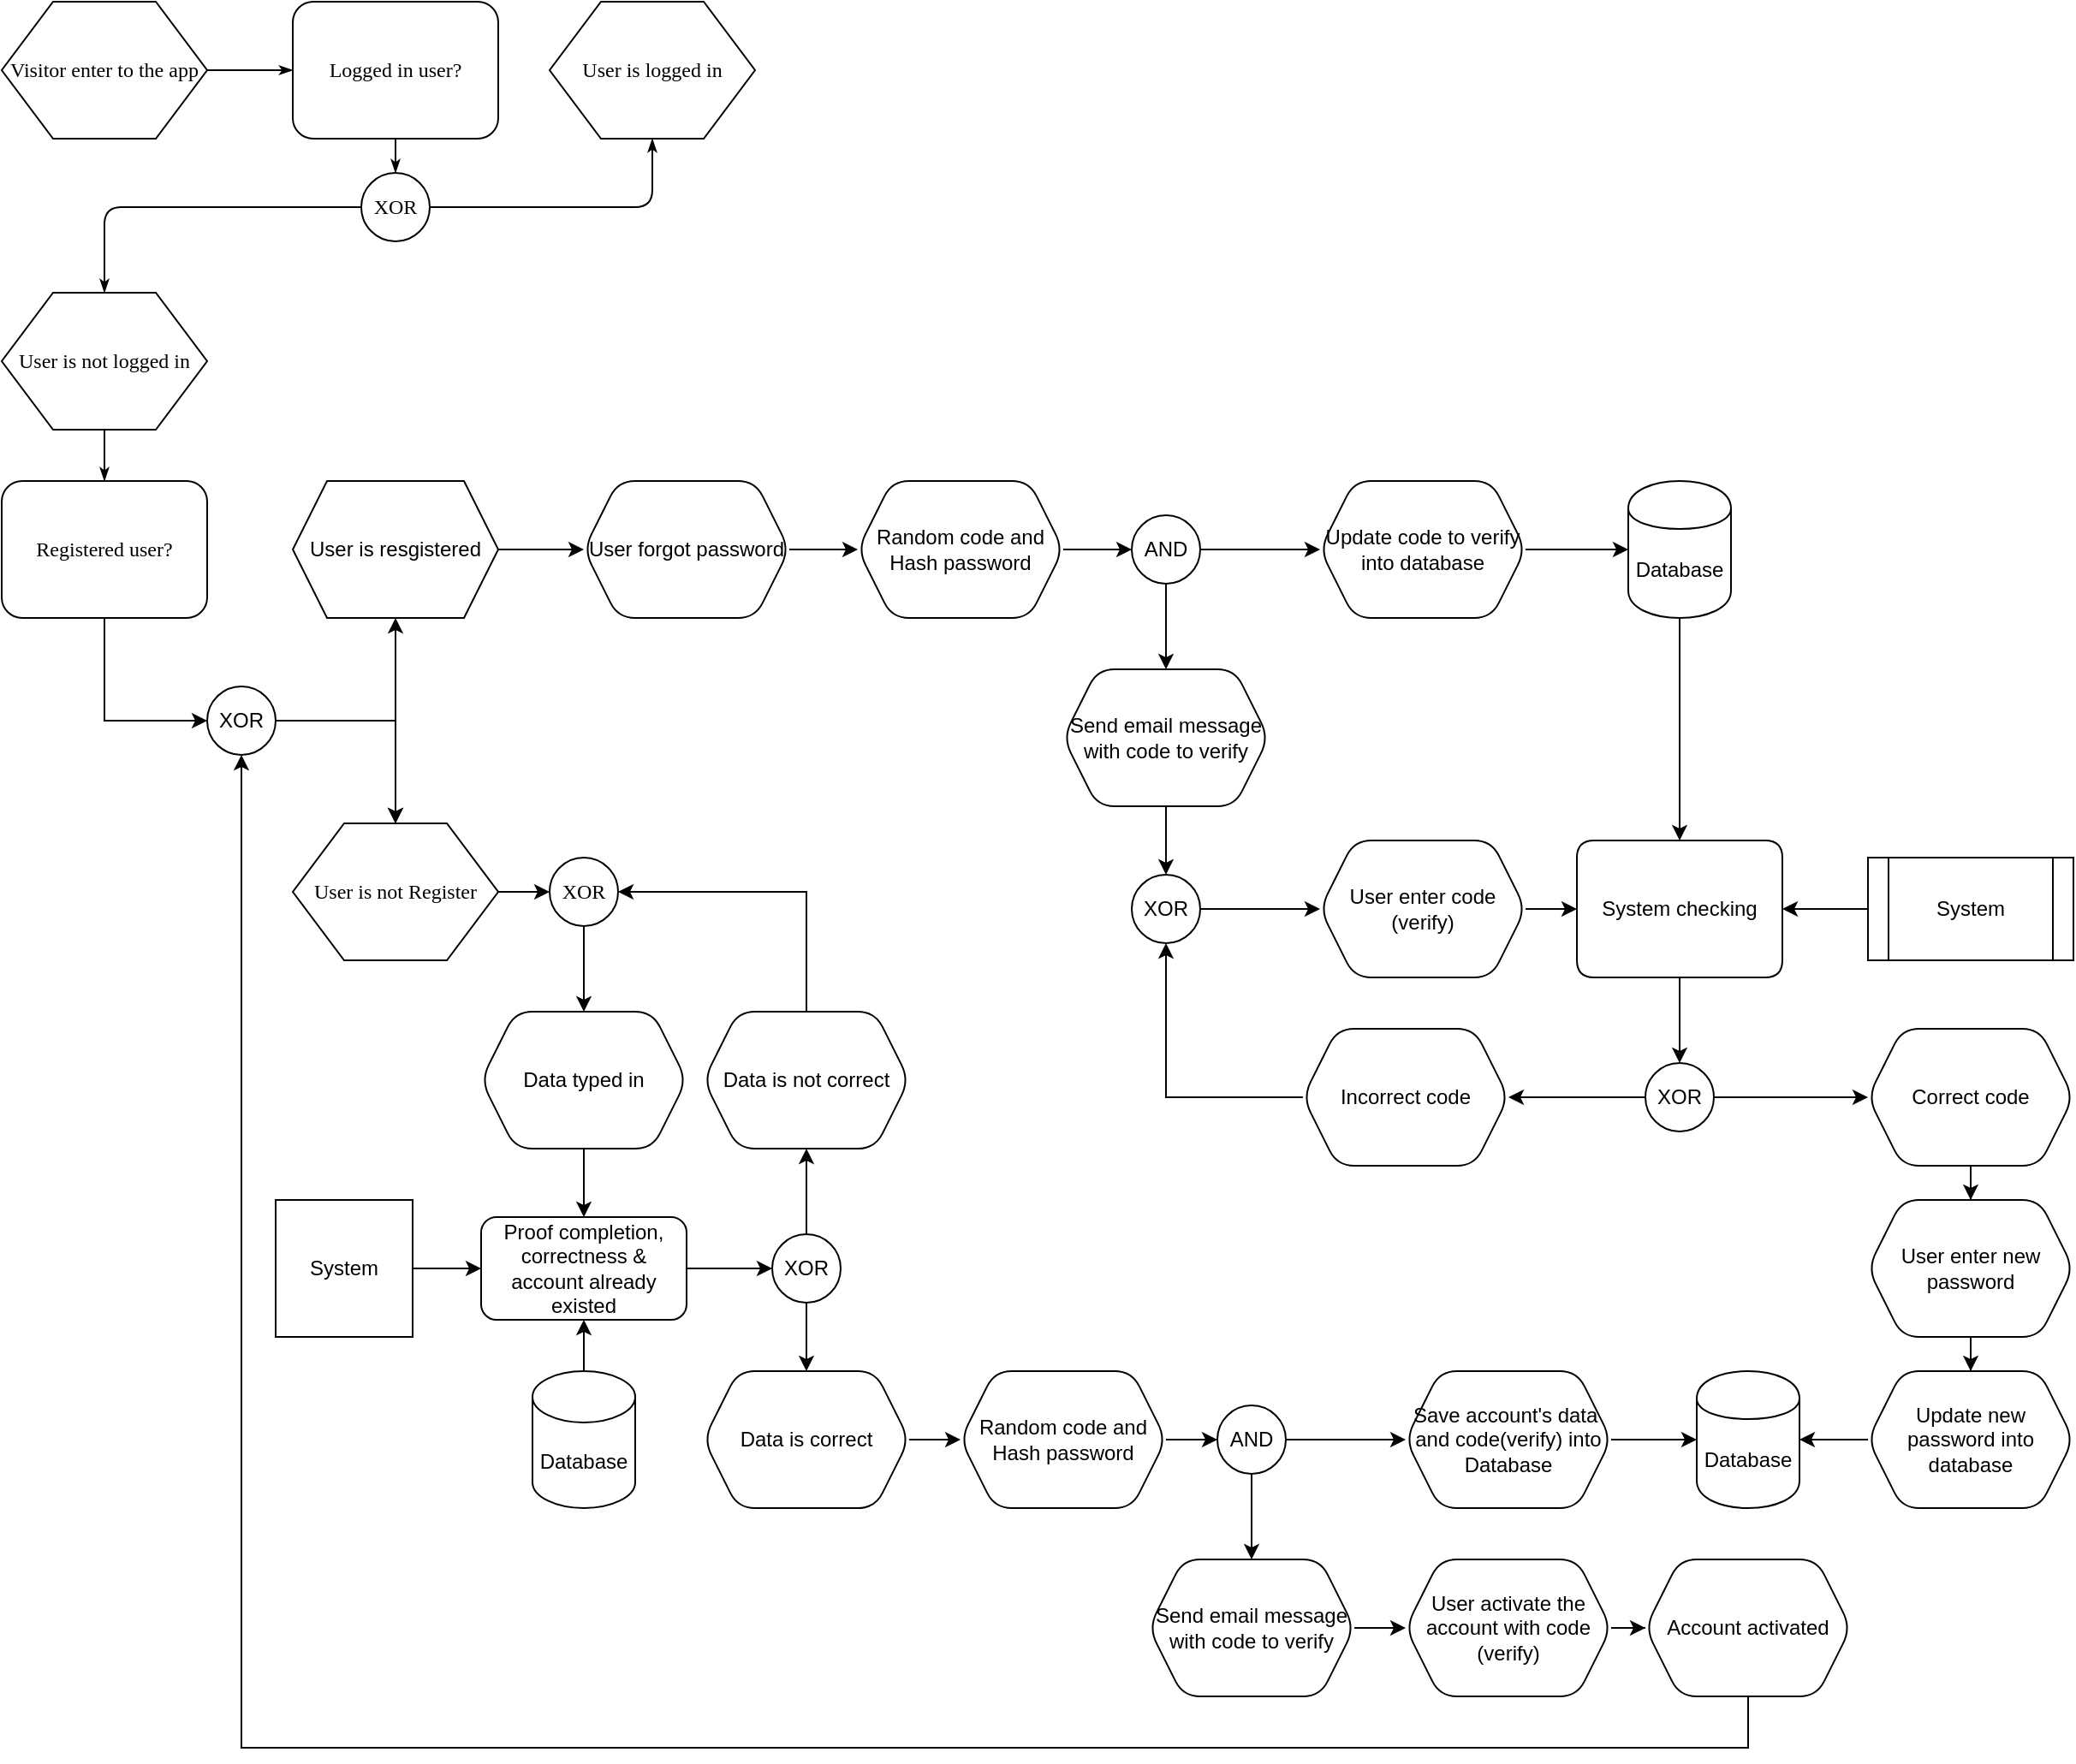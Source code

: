 <mxfile version="13.7.9" type="github">
  <diagram name="Page-1" id="8ce9d11a-91a2-4d17-14d8-a56ed91bf033">
    <mxGraphModel dx="993" dy="1036" grid="1" gridSize="10" guides="1" tooltips="1" connect="1" arrows="1" fold="1" page="1" pageScale="1" pageWidth="1100" pageHeight="850" background="#ffffff" math="0" shadow="0">
      <root>
        <mxCell id="0" />
        <mxCell id="1" parent="0" />
        <mxCell id="17ea667e15c223fc-28" style="edgeStyle=orthogonalEdgeStyle;rounded=1;html=1;labelBackgroundColor=none;startArrow=none;startFill=0;startSize=5;endArrow=classicThin;endFill=1;endSize=5;jettySize=auto;orthogonalLoop=1;strokeWidth=1;fontFamily=Verdana;fontSize=8" parent="1" source="17ea667e15c223fc-1" target="17ea667e15c223fc-2" edge="1">
          <mxGeometry relative="1" as="geometry" />
        </mxCell>
        <mxCell id="17ea667e15c223fc-1" value="Visitor enter to the app" style="shape=hexagon;perimeter=hexagonPerimeter;whiteSpace=wrap;html=1;rounded=0;shadow=0;labelBackgroundColor=none;strokeWidth=1;fontFamily=Verdana;fontSize=12;align=center;" parent="1" vertex="1">
          <mxGeometry x="10" y="60" width="120" height="80" as="geometry" />
        </mxCell>
        <mxCell id="17ea667e15c223fc-29" style="edgeStyle=orthogonalEdgeStyle;rounded=1;html=1;labelBackgroundColor=none;startArrow=none;startFill=0;startSize=5;endArrow=classicThin;endFill=1;endSize=5;jettySize=auto;orthogonalLoop=1;strokeWidth=1;fontFamily=Verdana;fontSize=8" parent="1" source="17ea667e15c223fc-2" target="17ea667e15c223fc-3" edge="1">
          <mxGeometry relative="1" as="geometry" />
        </mxCell>
        <mxCell id="17ea667e15c223fc-2" value="Logged in user?" style="rounded=1;whiteSpace=wrap;html=1;shadow=0;labelBackgroundColor=none;strokeWidth=1;fontFamily=Verdana;fontSize=12;align=center;" parent="1" vertex="1">
          <mxGeometry x="180" y="60" width="120" height="80" as="geometry" />
        </mxCell>
        <mxCell id="17ea667e15c223fc-30" style="edgeStyle=orthogonalEdgeStyle;rounded=1;html=1;labelBackgroundColor=none;startArrow=none;startFill=0;startSize=5;endArrow=classicThin;endFill=1;endSize=5;jettySize=auto;orthogonalLoop=1;strokeWidth=1;fontFamily=Verdana;fontSize=8" parent="1" source="17ea667e15c223fc-3" target="17ea667e15c223fc-5" edge="1">
          <mxGeometry relative="1" as="geometry" />
        </mxCell>
        <mxCell id="17ea667e15c223fc-31" style="edgeStyle=orthogonalEdgeStyle;rounded=1;html=1;labelBackgroundColor=none;startArrow=none;startFill=0;startSize=5;endArrow=classicThin;endFill=1;endSize=5;jettySize=auto;orthogonalLoop=1;strokeWidth=1;fontFamily=Verdana;fontSize=8" parent="1" source="17ea667e15c223fc-3" target="17ea667e15c223fc-4" edge="1">
          <mxGeometry relative="1" as="geometry" />
        </mxCell>
        <mxCell id="17ea667e15c223fc-3" value="XOR" style="ellipse;whiteSpace=wrap;html=1;rounded=1;shadow=0;labelBackgroundColor=none;strokeWidth=1;fontFamily=Verdana;fontSize=12;align=center;" parent="1" vertex="1">
          <mxGeometry x="220" y="160" width="40" height="40" as="geometry" />
        </mxCell>
        <mxCell id="17ea667e15c223fc-39" style="edgeStyle=orthogonalEdgeStyle;rounded=1;html=1;labelBackgroundColor=none;startArrow=none;startFill=0;startSize=5;endArrow=classicThin;endFill=1;endSize=5;jettySize=auto;orthogonalLoop=1;strokeWidth=1;fontFamily=Verdana;fontSize=8" parent="1" source="17ea667e15c223fc-4" target="17ea667e15c223fc-7" edge="1">
          <mxGeometry relative="1" as="geometry" />
        </mxCell>
        <mxCell id="17ea667e15c223fc-4" value="User is not logged in" style="shape=hexagon;perimeter=hexagonPerimeter;whiteSpace=wrap;html=1;rounded=0;shadow=0;labelBackgroundColor=none;strokeWidth=1;fontFamily=Verdana;fontSize=12;align=center;" parent="1" vertex="1">
          <mxGeometry x="10" y="230" width="120" height="80" as="geometry" />
        </mxCell>
        <mxCell id="17ea667e15c223fc-5" value="User is logged in" style="shape=hexagon;perimeter=hexagonPerimeter;whiteSpace=wrap;html=1;rounded=0;shadow=0;labelBackgroundColor=none;strokeWidth=1;fontFamily=Verdana;fontSize=12;align=center;" parent="1" vertex="1">
          <mxGeometry x="330" y="60" width="120" height="80" as="geometry" />
        </mxCell>
        <mxCell id="700U0XtGlQfou1sjLYNv-8" value="" style="edgeStyle=orthogonalEdgeStyle;rounded=0;orthogonalLoop=1;jettySize=auto;html=1;" edge="1" parent="1" source="17ea667e15c223fc-7" target="700U0XtGlQfou1sjLYNv-2">
          <mxGeometry relative="1" as="geometry">
            <Array as="points">
              <mxPoint x="70" y="480" />
            </Array>
          </mxGeometry>
        </mxCell>
        <mxCell id="17ea667e15c223fc-7" value="Registered user?" style="rounded=1;whiteSpace=wrap;html=1;shadow=0;labelBackgroundColor=none;strokeWidth=1;fontFamily=Verdana;fontSize=12;align=center;" parent="1" vertex="1">
          <mxGeometry x="10" y="340" width="120" height="80" as="geometry" />
        </mxCell>
        <mxCell id="700U0XtGlQfou1sjLYNv-15" value="" style="edgeStyle=orthogonalEdgeStyle;rounded=0;orthogonalLoop=1;jettySize=auto;html=1;" edge="1" parent="1" source="17ea667e15c223fc-11" target="700U0XtGlQfou1sjLYNv-14">
          <mxGeometry relative="1" as="geometry" />
        </mxCell>
        <mxCell id="17ea667e15c223fc-11" value="User is not Register" style="shape=hexagon;perimeter=hexagonPerimeter;whiteSpace=wrap;html=1;rounded=0;shadow=0;labelBackgroundColor=none;strokeWidth=1;fontFamily=Verdana;fontSize=12;align=center;" parent="1" vertex="1">
          <mxGeometry x="180" y="540" width="120" height="80" as="geometry" />
        </mxCell>
        <mxCell id="700U0XtGlQfou1sjLYNv-5" value="" style="edgeStyle=orthogonalEdgeStyle;rounded=0;orthogonalLoop=1;jettySize=auto;html=1;" edge="1" parent="1" source="700U0XtGlQfou1sjLYNv-2" target="17ea667e15c223fc-11">
          <mxGeometry relative="1" as="geometry" />
        </mxCell>
        <mxCell id="700U0XtGlQfou1sjLYNv-12" value="" style="edgeStyle=orthogonalEdgeStyle;rounded=0;orthogonalLoop=1;jettySize=auto;html=1;" edge="1" parent="1" source="700U0XtGlQfou1sjLYNv-2" target="700U0XtGlQfou1sjLYNv-11">
          <mxGeometry relative="1" as="geometry" />
        </mxCell>
        <mxCell id="700U0XtGlQfou1sjLYNv-13" value="" style="edgeStyle=orthogonalEdgeStyle;rounded=0;orthogonalLoop=1;jettySize=auto;html=1;" edge="1" parent="1" source="700U0XtGlQfou1sjLYNv-2" target="17ea667e15c223fc-11">
          <mxGeometry relative="1" as="geometry" />
        </mxCell>
        <mxCell id="700U0XtGlQfou1sjLYNv-2" value="XOR" style="ellipse;whiteSpace=wrap;html=1;" vertex="1" parent="1">
          <mxGeometry x="130" y="460" width="40" height="40" as="geometry" />
        </mxCell>
        <mxCell id="700U0XtGlQfou1sjLYNv-72" value="" style="edgeStyle=orthogonalEdgeStyle;rounded=0;orthogonalLoop=1;jettySize=auto;html=1;" edge="1" parent="1" source="700U0XtGlQfou1sjLYNv-11" target="700U0XtGlQfou1sjLYNv-71">
          <mxGeometry relative="1" as="geometry" />
        </mxCell>
        <mxCell id="700U0XtGlQfou1sjLYNv-11" value="User is resgistered" style="shape=hexagon;perimeter=hexagonPerimeter2;whiteSpace=wrap;html=1;fixedSize=1;" vertex="1" parent="1">
          <mxGeometry x="180" y="340" width="120" height="80" as="geometry" />
        </mxCell>
        <mxCell id="700U0XtGlQfou1sjLYNv-50" value="" style="edgeStyle=orthogonalEdgeStyle;rounded=0;orthogonalLoop=1;jettySize=auto;html=1;" edge="1" parent="1" source="700U0XtGlQfou1sjLYNv-14" target="700U0XtGlQfou1sjLYNv-26">
          <mxGeometry relative="1" as="geometry" />
        </mxCell>
        <mxCell id="700U0XtGlQfou1sjLYNv-14" value="XOR" style="ellipse;whiteSpace=wrap;html=1;rounded=0;shadow=0;fontFamily=Verdana;strokeWidth=1;" vertex="1" parent="1">
          <mxGeometry x="330" y="560" width="40" height="40" as="geometry" />
        </mxCell>
        <mxCell id="700U0XtGlQfou1sjLYNv-29" value="" style="edgeStyle=orthogonalEdgeStyle;rounded=0;orthogonalLoop=1;jettySize=auto;html=1;" edge="1" parent="1" source="700U0XtGlQfou1sjLYNv-26" target="700U0XtGlQfou1sjLYNv-28">
          <mxGeometry relative="1" as="geometry" />
        </mxCell>
        <mxCell id="700U0XtGlQfou1sjLYNv-26" value="Data typed in" style="shape=hexagon;perimeter=hexagonPerimeter2;whiteSpace=wrap;html=1;fixedSize=1;rounded=1;" vertex="1" parent="1">
          <mxGeometry x="290" y="650" width="120" height="80" as="geometry" />
        </mxCell>
        <mxCell id="700U0XtGlQfou1sjLYNv-33" value="" style="edgeStyle=orthogonalEdgeStyle;rounded=0;orthogonalLoop=1;jettySize=auto;html=1;" edge="1" parent="1" source="700U0XtGlQfou1sjLYNv-28" target="700U0XtGlQfou1sjLYNv-32">
          <mxGeometry relative="1" as="geometry" />
        </mxCell>
        <mxCell id="700U0XtGlQfou1sjLYNv-28" value="Proof completion, correctness &amp;amp; account already existed" style="whiteSpace=wrap;html=1;rounded=1;" vertex="1" parent="1">
          <mxGeometry x="290" y="770" width="120" height="60" as="geometry" />
        </mxCell>
        <mxCell id="700U0XtGlQfou1sjLYNv-31" value="" style="edgeStyle=orthogonalEdgeStyle;rounded=0;orthogonalLoop=1;jettySize=auto;html=1;" edge="1" parent="1" source="700U0XtGlQfou1sjLYNv-30" target="700U0XtGlQfou1sjLYNv-28">
          <mxGeometry relative="1" as="geometry" />
        </mxCell>
        <mxCell id="700U0XtGlQfou1sjLYNv-30" value="System" style="whiteSpace=wrap;html=1;aspect=fixed;" vertex="1" parent="1">
          <mxGeometry x="170" y="760" width="80" height="80" as="geometry" />
        </mxCell>
        <mxCell id="700U0XtGlQfou1sjLYNv-35" value="" style="edgeStyle=orthogonalEdgeStyle;rounded=0;orthogonalLoop=1;jettySize=auto;html=1;" edge="1" parent="1" source="700U0XtGlQfou1sjLYNv-32" target="700U0XtGlQfou1sjLYNv-34">
          <mxGeometry relative="1" as="geometry" />
        </mxCell>
        <mxCell id="700U0XtGlQfou1sjLYNv-37" value="" style="edgeStyle=orthogonalEdgeStyle;rounded=0;orthogonalLoop=1;jettySize=auto;html=1;" edge="1" parent="1" source="700U0XtGlQfou1sjLYNv-32" target="700U0XtGlQfou1sjLYNv-36">
          <mxGeometry relative="1" as="geometry" />
        </mxCell>
        <mxCell id="700U0XtGlQfou1sjLYNv-32" value="XOR" style="ellipse;whiteSpace=wrap;html=1;rounded=1;" vertex="1" parent="1">
          <mxGeometry x="460" y="780" width="40" height="40" as="geometry" />
        </mxCell>
        <mxCell id="700U0XtGlQfou1sjLYNv-38" value="" style="edgeStyle=orthogonalEdgeStyle;rounded=0;orthogonalLoop=1;jettySize=auto;html=1;entryX=1;entryY=0.5;entryDx=0;entryDy=0;" edge="1" parent="1" source="700U0XtGlQfou1sjLYNv-34" target="700U0XtGlQfou1sjLYNv-14">
          <mxGeometry relative="1" as="geometry">
            <mxPoint x="480" y="670" as="targetPoint" />
            <Array as="points">
              <mxPoint x="480" y="580" />
            </Array>
          </mxGeometry>
        </mxCell>
        <mxCell id="700U0XtGlQfou1sjLYNv-34" value="Data is not correct" style="shape=hexagon;perimeter=hexagonPerimeter2;whiteSpace=wrap;html=1;fixedSize=1;rounded=1;" vertex="1" parent="1">
          <mxGeometry x="420" y="650" width="120" height="80" as="geometry" />
        </mxCell>
        <mxCell id="700U0XtGlQfou1sjLYNv-53" value="" style="edgeStyle=orthogonalEdgeStyle;rounded=0;orthogonalLoop=1;jettySize=auto;html=1;" edge="1" parent="1" source="700U0XtGlQfou1sjLYNv-36" target="700U0XtGlQfou1sjLYNv-52">
          <mxGeometry relative="1" as="geometry" />
        </mxCell>
        <mxCell id="700U0XtGlQfou1sjLYNv-36" value="Data is correct" style="shape=hexagon;perimeter=hexagonPerimeter2;whiteSpace=wrap;html=1;fixedSize=1;rounded=1;" vertex="1" parent="1">
          <mxGeometry x="420" y="860" width="120" height="80" as="geometry" />
        </mxCell>
        <mxCell id="700U0XtGlQfou1sjLYNv-56" value="" style="edgeStyle=orthogonalEdgeStyle;rounded=0;orthogonalLoop=1;jettySize=auto;html=1;" edge="1" parent="1" source="700U0XtGlQfou1sjLYNv-39" target="700U0XtGlQfou1sjLYNv-55">
          <mxGeometry relative="1" as="geometry" />
        </mxCell>
        <mxCell id="700U0XtGlQfou1sjLYNv-59" value="" style="edgeStyle=orthogonalEdgeStyle;rounded=0;orthogonalLoop=1;jettySize=auto;html=1;" edge="1" parent="1" source="700U0XtGlQfou1sjLYNv-39" target="700U0XtGlQfou1sjLYNv-58">
          <mxGeometry relative="1" as="geometry" />
        </mxCell>
        <mxCell id="700U0XtGlQfou1sjLYNv-39" value="AND" style="ellipse;whiteSpace=wrap;html=1;rounded=1;" vertex="1" parent="1">
          <mxGeometry x="720" y="880" width="40" height="40" as="geometry" />
        </mxCell>
        <mxCell id="700U0XtGlQfou1sjLYNv-43" value="Database" style="shape=cylinder;whiteSpace=wrap;html=1;boundedLbl=1;backgroundOutline=1;rounded=1;" vertex="1" parent="1">
          <mxGeometry x="1000" y="860" width="60" height="80" as="geometry" />
        </mxCell>
        <mxCell id="700U0XtGlQfou1sjLYNv-48" value="" style="edgeStyle=orthogonalEdgeStyle;rounded=0;orthogonalLoop=1;jettySize=auto;html=1;" edge="1" parent="1" source="700U0XtGlQfou1sjLYNv-47" target="700U0XtGlQfou1sjLYNv-28">
          <mxGeometry relative="1" as="geometry" />
        </mxCell>
        <mxCell id="700U0XtGlQfou1sjLYNv-47" value="Database" style="shape=cylinder3;whiteSpace=wrap;html=1;boundedLbl=1;backgroundOutline=1;size=15;" vertex="1" parent="1">
          <mxGeometry x="320" y="860" width="60" height="80" as="geometry" />
        </mxCell>
        <mxCell id="700U0XtGlQfou1sjLYNv-54" value="" style="edgeStyle=orthogonalEdgeStyle;rounded=0;orthogonalLoop=1;jettySize=auto;html=1;" edge="1" parent="1" source="700U0XtGlQfou1sjLYNv-52" target="700U0XtGlQfou1sjLYNv-39">
          <mxGeometry relative="1" as="geometry" />
        </mxCell>
        <mxCell id="700U0XtGlQfou1sjLYNv-52" value="Random code and Hash password" style="shape=hexagon;perimeter=hexagonPerimeter2;whiteSpace=wrap;html=1;fixedSize=1;rounded=1;" vertex="1" parent="1">
          <mxGeometry x="570" y="860" width="120" height="80" as="geometry" />
        </mxCell>
        <mxCell id="700U0XtGlQfou1sjLYNv-57" value="" style="edgeStyle=orthogonalEdgeStyle;rounded=0;orthogonalLoop=1;jettySize=auto;html=1;" edge="1" parent="1" source="700U0XtGlQfou1sjLYNv-55" target="700U0XtGlQfou1sjLYNv-43">
          <mxGeometry relative="1" as="geometry" />
        </mxCell>
        <mxCell id="700U0XtGlQfou1sjLYNv-55" value="Save account&#39;s data&amp;nbsp; and code(verify) into Database " style="shape=hexagon;perimeter=hexagonPerimeter2;whiteSpace=wrap;html=1;fixedSize=1;rounded=1;" vertex="1" parent="1">
          <mxGeometry x="830" y="860" width="120" height="80" as="geometry" />
        </mxCell>
        <mxCell id="700U0XtGlQfou1sjLYNv-61" value="" style="edgeStyle=orthogonalEdgeStyle;rounded=0;orthogonalLoop=1;jettySize=auto;html=1;" edge="1" parent="1" source="700U0XtGlQfou1sjLYNv-58" target="700U0XtGlQfou1sjLYNv-60">
          <mxGeometry relative="1" as="geometry" />
        </mxCell>
        <mxCell id="700U0XtGlQfou1sjLYNv-58" value="Send email message with code to verify" style="shape=hexagon;perimeter=hexagonPerimeter2;whiteSpace=wrap;html=1;fixedSize=1;rounded=1;" vertex="1" parent="1">
          <mxGeometry x="680" y="970" width="120" height="80" as="geometry" />
        </mxCell>
        <mxCell id="700U0XtGlQfou1sjLYNv-63" value="" style="edgeStyle=orthogonalEdgeStyle;rounded=0;orthogonalLoop=1;jettySize=auto;html=1;" edge="1" parent="1" source="700U0XtGlQfou1sjLYNv-60" target="700U0XtGlQfou1sjLYNv-62">
          <mxGeometry relative="1" as="geometry" />
        </mxCell>
        <mxCell id="700U0XtGlQfou1sjLYNv-60" value="User activate the account with code (verify)" style="shape=hexagon;perimeter=hexagonPerimeter2;whiteSpace=wrap;html=1;fixedSize=1;rounded=1;" vertex="1" parent="1">
          <mxGeometry x="830" y="970" width="120" height="80" as="geometry" />
        </mxCell>
        <mxCell id="700U0XtGlQfou1sjLYNv-64" value="" style="edgeStyle=orthogonalEdgeStyle;rounded=0;orthogonalLoop=1;jettySize=auto;html=1;entryX=0.5;entryY=1;entryDx=0;entryDy=0;" edge="1" parent="1" source="700U0XtGlQfou1sjLYNv-62" target="700U0XtGlQfou1sjLYNv-2">
          <mxGeometry relative="1" as="geometry">
            <mxPoint x="1030" y="1130" as="targetPoint" />
            <Array as="points">
              <mxPoint x="1030" y="1080" />
              <mxPoint x="150" y="1080" />
            </Array>
          </mxGeometry>
        </mxCell>
        <mxCell id="700U0XtGlQfou1sjLYNv-62" value="Account activated" style="shape=hexagon;perimeter=hexagonPerimeter2;whiteSpace=wrap;html=1;fixedSize=1;rounded=1;" vertex="1" parent="1">
          <mxGeometry x="970" y="970" width="120" height="80" as="geometry" />
        </mxCell>
        <mxCell id="700U0XtGlQfou1sjLYNv-74" value="" style="edgeStyle=orthogonalEdgeStyle;rounded=0;orthogonalLoop=1;jettySize=auto;html=1;entryX=0;entryY=0.5;entryDx=0;entryDy=0;" edge="1" parent="1" source="700U0XtGlQfou1sjLYNv-71" target="700U0XtGlQfou1sjLYNv-75">
          <mxGeometry relative="1" as="geometry">
            <mxPoint x="540" y="380" as="targetPoint" />
          </mxGeometry>
        </mxCell>
        <mxCell id="700U0XtGlQfou1sjLYNv-71" value="User forgot password" style="shape=hexagon;perimeter=hexagonPerimeter2;whiteSpace=wrap;html=1;fixedSize=1;rounded=1;" vertex="1" parent="1">
          <mxGeometry x="350" y="340" width="120" height="80" as="geometry" />
        </mxCell>
        <mxCell id="700U0XtGlQfou1sjLYNv-89" value="" style="edgeStyle=orthogonalEdgeStyle;rounded=0;orthogonalLoop=1;jettySize=auto;html=1;" edge="1" parent="1" source="700U0XtGlQfou1sjLYNv-75" target="700U0XtGlQfou1sjLYNv-78">
          <mxGeometry relative="1" as="geometry" />
        </mxCell>
        <mxCell id="700U0XtGlQfou1sjLYNv-75" value="Random code and Hash password" style="shape=hexagon;perimeter=hexagonPerimeter2;whiteSpace=wrap;html=1;fixedSize=1;rounded=1;" vertex="1" parent="1">
          <mxGeometry x="510" y="340" width="120" height="80" as="geometry" />
        </mxCell>
        <mxCell id="700U0XtGlQfou1sjLYNv-76" value="" style="edgeStyle=orthogonalEdgeStyle;rounded=0;orthogonalLoop=1;jettySize=auto;html=1;" edge="1" parent="1" source="700U0XtGlQfou1sjLYNv-78" target="700U0XtGlQfou1sjLYNv-82">
          <mxGeometry relative="1" as="geometry" />
        </mxCell>
        <mxCell id="700U0XtGlQfou1sjLYNv-77" value="" style="edgeStyle=orthogonalEdgeStyle;rounded=0;orthogonalLoop=1;jettySize=auto;html=1;" edge="1" parent="1" source="700U0XtGlQfou1sjLYNv-78" target="700U0XtGlQfou1sjLYNv-84">
          <mxGeometry relative="1" as="geometry" />
        </mxCell>
        <mxCell id="700U0XtGlQfou1sjLYNv-78" value="AND" style="ellipse;whiteSpace=wrap;html=1;rounded=1;" vertex="1" parent="1">
          <mxGeometry x="670" y="360" width="40" height="40" as="geometry" />
        </mxCell>
        <mxCell id="700U0XtGlQfou1sjLYNv-101" value="" style="edgeStyle=orthogonalEdgeStyle;rounded=0;orthogonalLoop=1;jettySize=auto;html=1;" edge="1" parent="1" source="700U0XtGlQfou1sjLYNv-79" target="700U0XtGlQfou1sjLYNv-87">
          <mxGeometry relative="1" as="geometry" />
        </mxCell>
        <mxCell id="700U0XtGlQfou1sjLYNv-79" value="Database" style="shape=cylinder;whiteSpace=wrap;html=1;boundedLbl=1;backgroundOutline=1;rounded=1;" vertex="1" parent="1">
          <mxGeometry x="960" y="340" width="60" height="80" as="geometry" />
        </mxCell>
        <mxCell id="700U0XtGlQfou1sjLYNv-81" value="" style="edgeStyle=orthogonalEdgeStyle;rounded=0;orthogonalLoop=1;jettySize=auto;html=1;" edge="1" parent="1" source="700U0XtGlQfou1sjLYNv-82" target="700U0XtGlQfou1sjLYNv-79">
          <mxGeometry relative="1" as="geometry" />
        </mxCell>
        <mxCell id="700U0XtGlQfou1sjLYNv-82" value="Update code to verify into database" style="shape=hexagon;perimeter=hexagonPerimeter2;whiteSpace=wrap;html=1;fixedSize=1;rounded=1;" vertex="1" parent="1">
          <mxGeometry x="780" y="340" width="120" height="80" as="geometry" />
        </mxCell>
        <mxCell id="700U0XtGlQfou1sjLYNv-96" value="" style="edgeStyle=orthogonalEdgeStyle;rounded=0;orthogonalLoop=1;jettySize=auto;html=1;" edge="1" parent="1" source="700U0XtGlQfou1sjLYNv-84" target="700U0XtGlQfou1sjLYNv-94">
          <mxGeometry relative="1" as="geometry" />
        </mxCell>
        <mxCell id="700U0XtGlQfou1sjLYNv-84" value="Send email message with code to verify" style="shape=hexagon;perimeter=hexagonPerimeter2;whiteSpace=wrap;html=1;fixedSize=1;rounded=1;" vertex="1" parent="1">
          <mxGeometry x="630" y="450" width="120" height="80" as="geometry" />
        </mxCell>
        <mxCell id="700U0XtGlQfou1sjLYNv-85" value="" style="edgeStyle=orthogonalEdgeStyle;rounded=0;orthogonalLoop=1;jettySize=auto;html=1;" edge="1" parent="1" source="700U0XtGlQfou1sjLYNv-86" target="700U0XtGlQfou1sjLYNv-87">
          <mxGeometry relative="1" as="geometry" />
        </mxCell>
        <mxCell id="700U0XtGlQfou1sjLYNv-86" value="User enter code (verify)" style="shape=hexagon;perimeter=hexagonPerimeter2;whiteSpace=wrap;html=1;fixedSize=1;rounded=1;" vertex="1" parent="1">
          <mxGeometry x="780" y="550" width="120" height="80" as="geometry" />
        </mxCell>
        <mxCell id="700U0XtGlQfou1sjLYNv-109" value="" style="edgeStyle=orthogonalEdgeStyle;rounded=0;orthogonalLoop=1;jettySize=auto;html=1;" edge="1" parent="1" source="700U0XtGlQfou1sjLYNv-87" target="700U0XtGlQfou1sjLYNv-108">
          <mxGeometry relative="1" as="geometry" />
        </mxCell>
        <mxCell id="700U0XtGlQfou1sjLYNv-87" value="System checking" style="shape=hexagon;perimeter=hexagonPerimeter2;whiteSpace=wrap;html=1;fixedSize=1;rounded=1;size=0;" vertex="1" parent="1">
          <mxGeometry x="930" y="550" width="120" height="80" as="geometry" />
        </mxCell>
        <mxCell id="700U0XtGlQfou1sjLYNv-97" value="" style="edgeStyle=orthogonalEdgeStyle;rounded=0;orthogonalLoop=1;jettySize=auto;html=1;" edge="1" parent="1" source="700U0XtGlQfou1sjLYNv-94" target="700U0XtGlQfou1sjLYNv-86">
          <mxGeometry relative="1" as="geometry" />
        </mxCell>
        <mxCell id="700U0XtGlQfou1sjLYNv-94" value="XOR" style="ellipse;whiteSpace=wrap;html=1;rounded=1;" vertex="1" parent="1">
          <mxGeometry x="670" y="570" width="40" height="40" as="geometry" />
        </mxCell>
        <mxCell id="700U0XtGlQfou1sjLYNv-100" value="" style="edgeStyle=orthogonalEdgeStyle;rounded=0;orthogonalLoop=1;jettySize=auto;html=1;" edge="1" parent="1" source="700U0XtGlQfou1sjLYNv-98" target="700U0XtGlQfou1sjLYNv-94">
          <mxGeometry relative="1" as="geometry" />
        </mxCell>
        <mxCell id="700U0XtGlQfou1sjLYNv-98" value="Incorrect code" style="shape=hexagon;perimeter=hexagonPerimeter2;whiteSpace=wrap;html=1;fixedSize=1;rounded=1;" vertex="1" parent="1">
          <mxGeometry x="770" y="660" width="120" height="80" as="geometry" />
        </mxCell>
        <mxCell id="700U0XtGlQfou1sjLYNv-107" value="" style="edgeStyle=orthogonalEdgeStyle;rounded=0;orthogonalLoop=1;jettySize=auto;html=1;" edge="1" parent="1" source="700U0XtGlQfou1sjLYNv-105" target="700U0XtGlQfou1sjLYNv-87">
          <mxGeometry relative="1" as="geometry" />
        </mxCell>
        <mxCell id="700U0XtGlQfou1sjLYNv-105" value="System" style="shape=process;whiteSpace=wrap;html=1;backgroundOutline=1;" vertex="1" parent="1">
          <mxGeometry x="1100" y="560" width="120" height="60" as="geometry" />
        </mxCell>
        <mxCell id="700U0XtGlQfou1sjLYNv-110" value="" style="edgeStyle=orthogonalEdgeStyle;rounded=0;orthogonalLoop=1;jettySize=auto;html=1;" edge="1" parent="1" source="700U0XtGlQfou1sjLYNv-108" target="700U0XtGlQfou1sjLYNv-98">
          <mxGeometry relative="1" as="geometry" />
        </mxCell>
        <mxCell id="700U0XtGlQfou1sjLYNv-112" value="" style="edgeStyle=orthogonalEdgeStyle;rounded=0;orthogonalLoop=1;jettySize=auto;html=1;" edge="1" parent="1" source="700U0XtGlQfou1sjLYNv-108" target="700U0XtGlQfou1sjLYNv-111">
          <mxGeometry relative="1" as="geometry" />
        </mxCell>
        <mxCell id="700U0XtGlQfou1sjLYNv-108" value="XOR" style="ellipse;whiteSpace=wrap;html=1;rounded=1;" vertex="1" parent="1">
          <mxGeometry x="970" y="680" width="40" height="40" as="geometry" />
        </mxCell>
        <mxCell id="700U0XtGlQfou1sjLYNv-114" value="" style="edgeStyle=orthogonalEdgeStyle;rounded=0;orthogonalLoop=1;jettySize=auto;html=1;" edge="1" parent="1" source="700U0XtGlQfou1sjLYNv-111" target="700U0XtGlQfou1sjLYNv-113">
          <mxGeometry relative="1" as="geometry" />
        </mxCell>
        <mxCell id="700U0XtGlQfou1sjLYNv-111" value="Correct code" style="shape=hexagon;perimeter=hexagonPerimeter2;whiteSpace=wrap;html=1;fixedSize=1;rounded=1;" vertex="1" parent="1">
          <mxGeometry x="1100" y="660" width="120" height="80" as="geometry" />
        </mxCell>
        <mxCell id="700U0XtGlQfou1sjLYNv-119" value="" style="edgeStyle=orthogonalEdgeStyle;rounded=0;orthogonalLoop=1;jettySize=auto;html=1;" edge="1" parent="1" source="700U0XtGlQfou1sjLYNv-113" target="700U0XtGlQfou1sjLYNv-117">
          <mxGeometry relative="1" as="geometry" />
        </mxCell>
        <mxCell id="700U0XtGlQfou1sjLYNv-113" value="User enter new password" style="shape=hexagon;perimeter=hexagonPerimeter2;whiteSpace=wrap;html=1;fixedSize=1;rounded=1;" vertex="1" parent="1">
          <mxGeometry x="1100" y="760" width="120" height="80" as="geometry" />
        </mxCell>
        <mxCell id="700U0XtGlQfou1sjLYNv-118" value="" style="edgeStyle=orthogonalEdgeStyle;rounded=0;orthogonalLoop=1;jettySize=auto;html=1;" edge="1" parent="1" source="700U0XtGlQfou1sjLYNv-117" target="700U0XtGlQfou1sjLYNv-43">
          <mxGeometry relative="1" as="geometry" />
        </mxCell>
        <mxCell id="700U0XtGlQfou1sjLYNv-117" value="Update new password into database" style="shape=hexagon;perimeter=hexagonPerimeter2;whiteSpace=wrap;html=1;fixedSize=1;rounded=1;" vertex="1" parent="1">
          <mxGeometry x="1100" y="860" width="120" height="80" as="geometry" />
        </mxCell>
      </root>
    </mxGraphModel>
  </diagram>
</mxfile>
